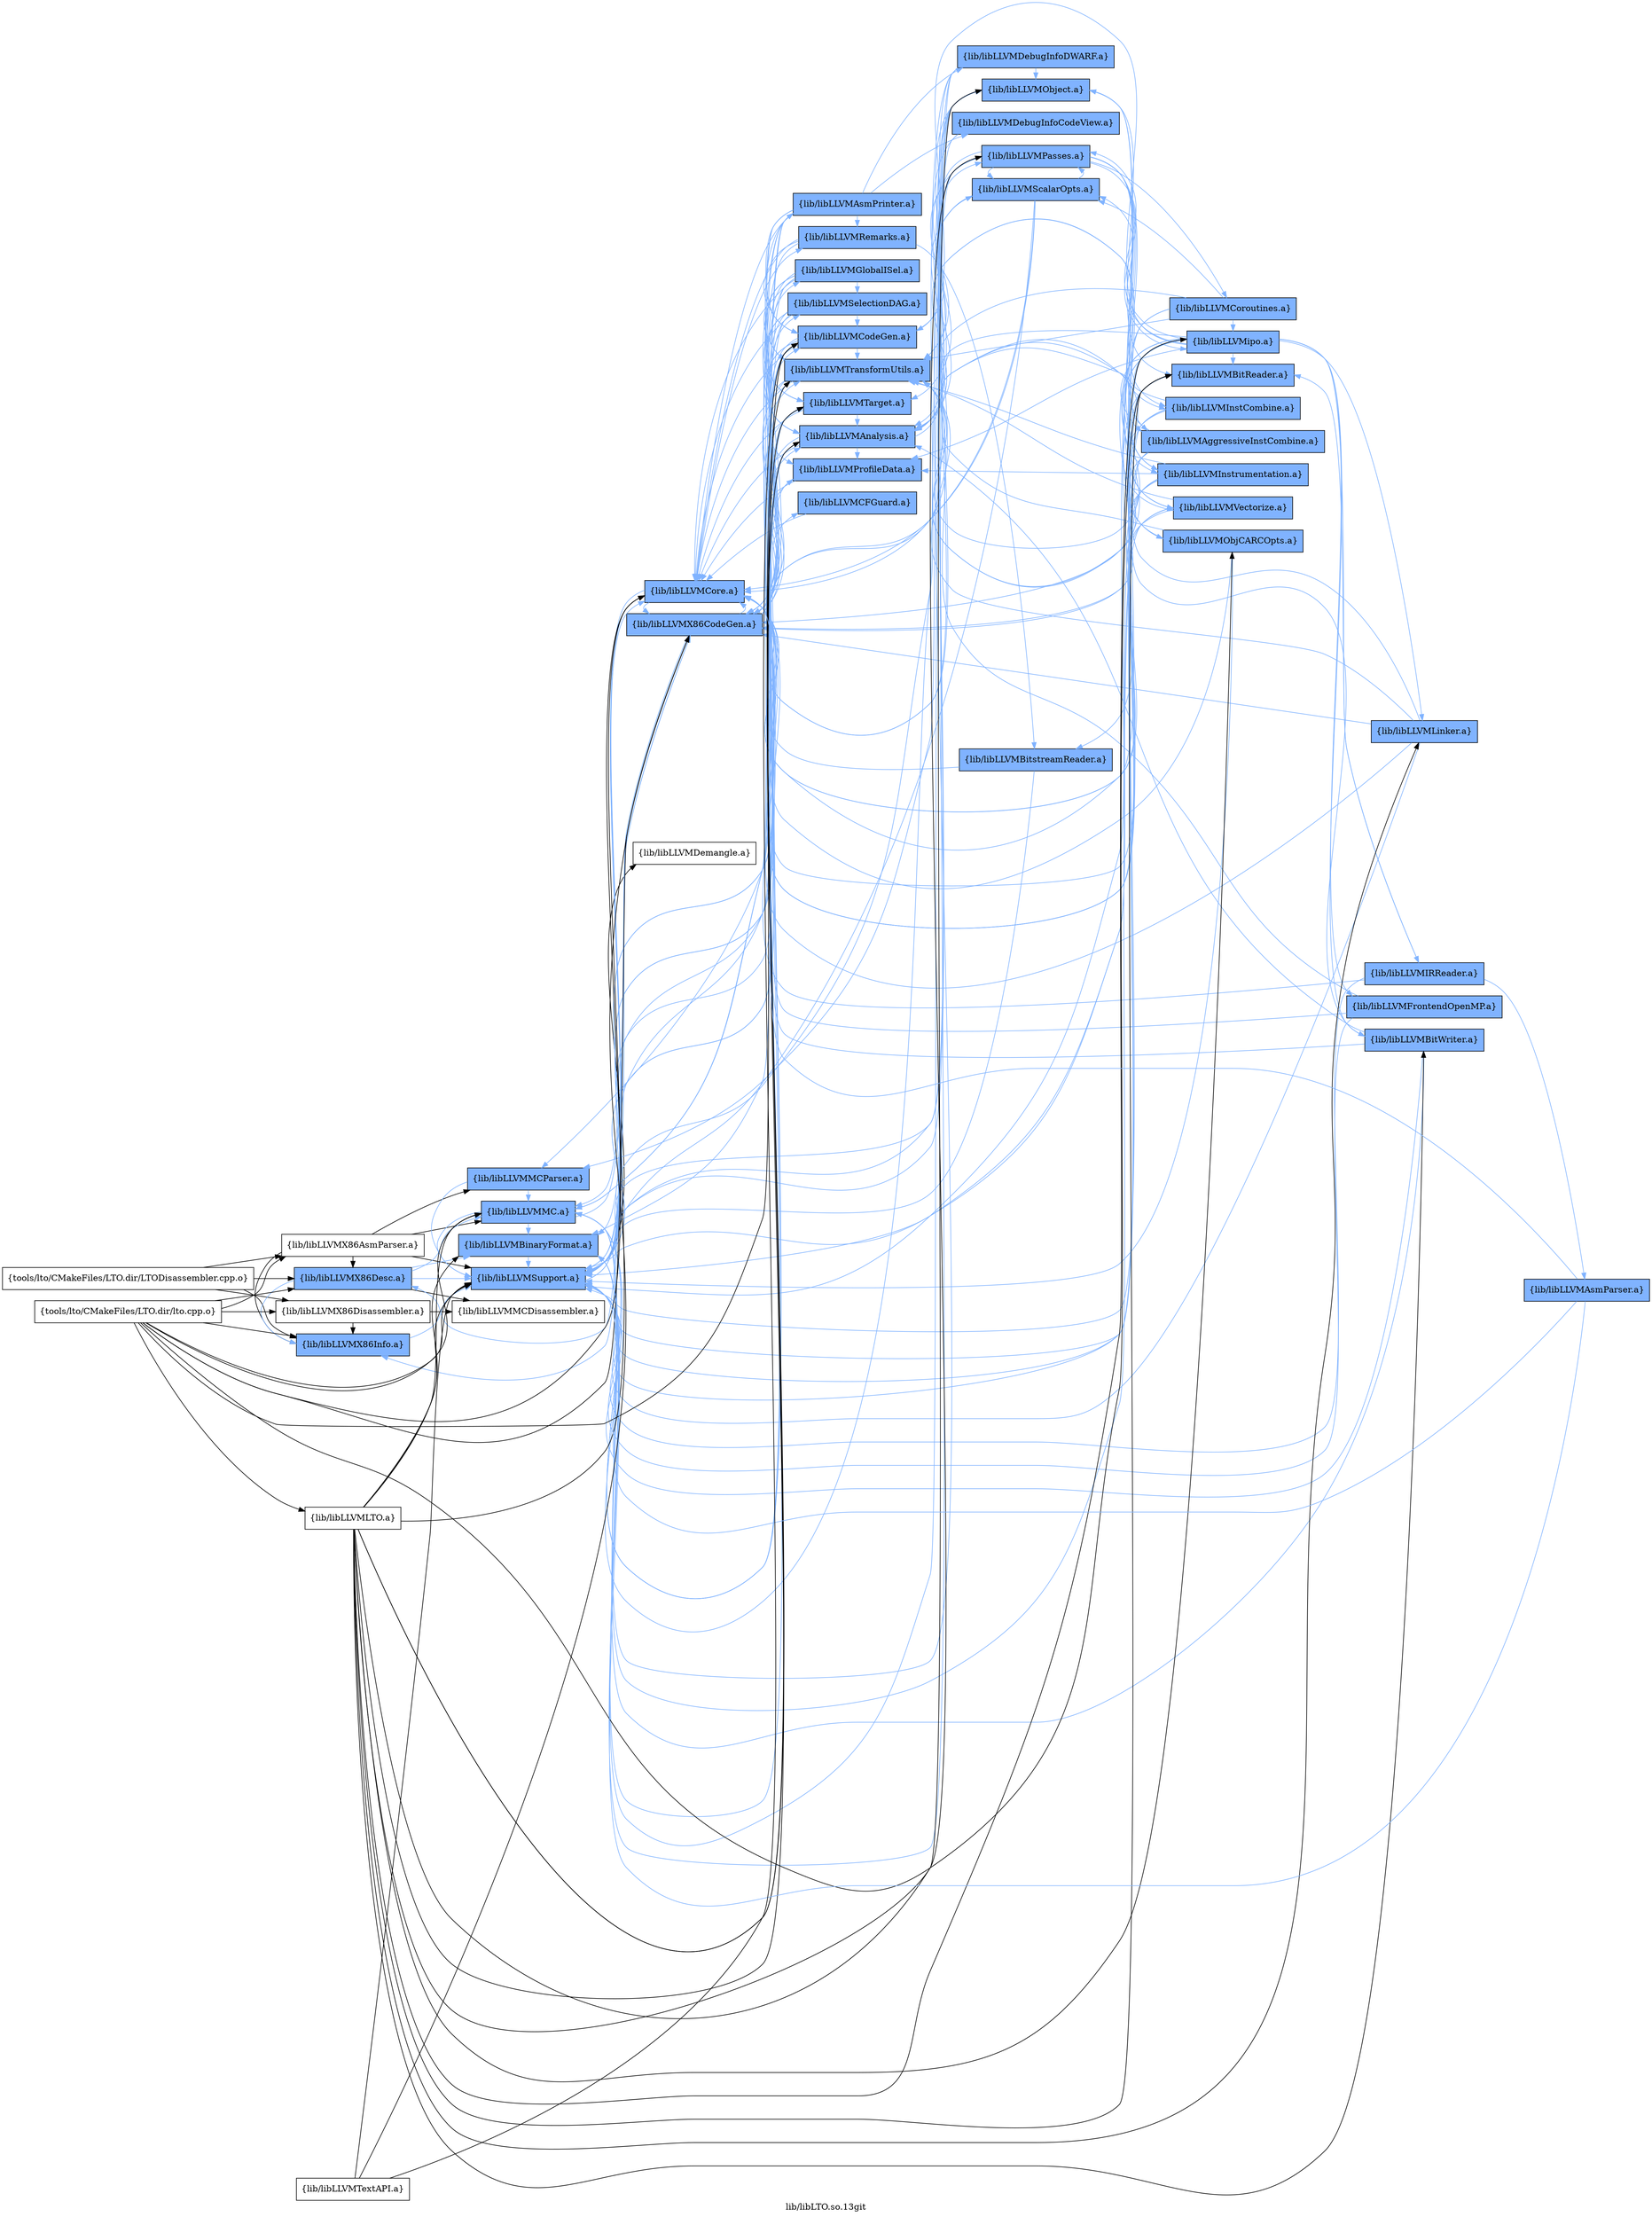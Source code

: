 digraph "lib/libLTO.so.13git" {
	label="lib/libLTO.so.13git";
	rankdir=LR;
	{ rank=same; Node0x55d65d8fa738;  }
	{ rank=same; Node0x55d65d902438; Node0x55d65d911118; Node0x55d65d910c18; Node0x55d65d9107b8;  }
	{ rank=same; Node0x55d65d913418; Node0x55d65d90eeb8; Node0x55d65d902618; Node0x55d65d913918; Node0x55d65d90f778;  }
	{ rank=same; Node0x55d65d902938; Node0x55d65d90fe58; Node0x55d65d910b78;  }
	{ rank=same; Node0x55d65d90f958; Node0x55d65d912388; Node0x55d65d912838; Node0x55d65d8edb78; Node0x55d65d9065d8; Node0x55d65d8ed718; Node0x55d65d8ee078; Node0x55d65d903b58; Node0x55d65d9060d8; Node0x55d65d90f318;  }
	{ rank=same; Node0x55d65d8fb458; Node0x55d65d911ed8; Node0x55d65d904378; Node0x55d65d8fe4c8; Node0x55d65d902fc8; Node0x55d65d90ee18;  }
	{ rank=same; Node0x55d65d905318; Node0x55d65d906b78; Node0x55d65d8fef18; Node0x55d65d8fea18; Node0x55d65d8ff878; Node0x55d65d8fb048; Node0x55d65d8fbcc8; Node0x55d65d9102b8;  }
	{ rank=same; Node0x55d65d909008; Node0x55d65d905d18; Node0x55d65d905778; Node0x55d65d8ff378;  }

	Node0x55d65d8fa738 [shape=record,shape=box,group=0,label="{tools/lto/CMakeFiles/LTO.dir/LTODisassembler.cpp.o}"];
	Node0x55d65d8fa738 -> Node0x55d65d902438;
	Node0x55d65d8fa738 -> Node0x55d65d911118;
	Node0x55d65d8fa738 -> Node0x55d65d910c18;
	Node0x55d65d8fa738 -> Node0x55d65d9107b8;
	Node0x55d65d902438 [shape=record,shape=box,group=0,label="{lib/libLLVMX86AsmParser.a}"];
	Node0x55d65d902438 -> Node0x55d65d911118;
	Node0x55d65d902438 -> Node0x55d65d9107b8;
	Node0x55d65d902438 -> Node0x55d65d913418;
	Node0x55d65d902438 -> Node0x55d65d90eeb8;
	Node0x55d65d902438 -> Node0x55d65d902618;
	Node0x55d65d911118 [shape=record,shape=box,group=1,style=filled,fillcolor="0.600000 0.5 1",label="{lib/libLLVMX86Desc.a}"];
	Node0x55d65d911118 -> Node0x55d65d90eeb8[color="0.600000 0.5 1"];
	Node0x55d65d911118 -> Node0x55d65d913418[color="0.600000 0.5 1"];
	Node0x55d65d911118 -> Node0x55d65d9107b8[color="0.600000 0.5 1"];
	Node0x55d65d911118 -> Node0x55d65d913918;
	Node0x55d65d911118 -> Node0x55d65d90f778[color="0.600000 0.5 1"];
	Node0x55d65d910c18 [shape=record,shape=box,group=0,label="{lib/libLLVMX86Disassembler.a}"];
	Node0x55d65d910c18 -> Node0x55d65d9107b8;
	Node0x55d65d910c18 -> Node0x55d65d913918;
	Node0x55d65d9107b8 [shape=record,shape=box,group=1,style=filled,fillcolor="0.600000 0.5 1",label="{lib/libLLVMX86Info.a}"];
	Node0x55d65d9107b8 -> Node0x55d65d913418[color="0.600000 0.5 1"];
	Node0x55d65d8fa148 [shape=record,shape=box,group=0,label="{tools/lto/CMakeFiles/LTO.dir/lto.cpp.o}"];
	Node0x55d65d8fa148 -> Node0x55d65d902438;
	Node0x55d65d8fa148 -> Node0x55d65d902938;
	Node0x55d65d8fa148 -> Node0x55d65d911118;
	Node0x55d65d8fa148 -> Node0x55d65d910c18;
	Node0x55d65d8fa148 -> Node0x55d65d9107b8;
	Node0x55d65d8fa148 -> Node0x55d65d9102b8;
	Node0x55d65d8fa148 -> Node0x55d65d90fe58;
	Node0x55d65d8fa148 -> Node0x55d65d913418;
	Node0x55d65d8fa148 -> Node0x55d65d90f958;
	Node0x55d65d8fa148 -> Node0x55d65d90f3b8;
	Node0x55d65d8fa148 -> Node0x55d65d90eeb8;
	Node0x55d65d902938 [shape=record,shape=box,group=1,style=filled,fillcolor="0.600000 0.5 1",label="{lib/libLLVMX86CodeGen.a}"];
	Node0x55d65d902938 -> Node0x55d65d911118[color="0.600000 0.5 1"];
	Node0x55d65d902938 -> Node0x55d65d9107b8[color="0.600000 0.5 1"];
	Node0x55d65d902938 -> Node0x55d65d90f958[color="0.600000 0.5 1"];
	Node0x55d65d902938 -> Node0x55d65d90fe58[color="0.600000 0.5 1"];
	Node0x55d65d902938 -> Node0x55d65d912388[color="0.600000 0.5 1"];
	Node0x55d65d902938 -> Node0x55d65d90eeb8[color="0.600000 0.5 1"];
	Node0x55d65d902938 -> Node0x55d65d913418[color="0.600000 0.5 1"];
	Node0x55d65d902938 -> Node0x55d65d912838[color="0.600000 0.5 1"];
	Node0x55d65d902938 -> Node0x55d65d8edb78[color="0.600000 0.5 1"];
	Node0x55d65d902938 -> Node0x55d65d9065d8[color="0.600000 0.5 1"];
	Node0x55d65d902938 -> Node0x55d65d8ed718[color="0.600000 0.5 1"];
	Node0x55d65d902938 -> Node0x55d65d8ee078[color="0.600000 0.5 1"];
	Node0x55d65d902938 -> Node0x55d65d903b58[color="0.600000 0.5 1"];
	Node0x55d65d902938 -> Node0x55d65d9060d8[color="0.600000 0.5 1"];
	Node0x55d65d9102b8 [shape=record,shape=box,group=1,style=filled,fillcolor="0.600000 0.5 1",label="{lib/libLLVMBitReader.a}"];
	Node0x55d65d9102b8 -> Node0x55d65d90fe58[color="0.600000 0.5 1"];
	Node0x55d65d9102b8 -> Node0x55d65d913418[color="0.600000 0.5 1"];
	Node0x55d65d9102b8 -> Node0x55d65d90ee18[color="0.600000 0.5 1"];
	Node0x55d65d90fe58 [shape=record,shape=box,group=1,style=filled,fillcolor="0.600000 0.5 1",label="{lib/libLLVMCore.a}"];
	Node0x55d65d90fe58 -> Node0x55d65d913418[color="0.600000 0.5 1"];
	Node0x55d65d90fe58 -> Node0x55d65d90f778[color="0.600000 0.5 1"];
	Node0x55d65d90fe58 -> Node0x55d65d902938[color="0.600000 0.5 1"];
	Node0x55d65d90fe58 -> Node0x55d65d90f318[color="0.600000 0.5 1"];
	Node0x55d65d913418 [shape=record,shape=box,group=1,style=filled,fillcolor="0.600000 0.5 1",label="{lib/libLLVMSupport.a}"];
	Node0x55d65d913418 -> Node0x55d65d902938[color="0.600000 0.5 1"];
	Node0x55d65d913418 -> Node0x55d65d90fe58[color="0.600000 0.5 1"];
	Node0x55d65d913418 -> Node0x55d65d910b78;
	Node0x55d65d90f958 [shape=record,shape=box,group=1,style=filled,fillcolor="0.600000 0.5 1",label="{lib/libLLVMCodeGen.a}"];
	Node0x55d65d90f958 -> Node0x55d65d902938[color="0.600000 0.5 1"];
	Node0x55d65d90f958 -> Node0x55d65d90fe58[color="0.600000 0.5 1"];
	Node0x55d65d90f958 -> Node0x55d65d913418[color="0.600000 0.5 1"];
	Node0x55d65d90f958 -> Node0x55d65d90eeb8[color="0.600000 0.5 1"];
	Node0x55d65d90f958 -> Node0x55d65d9065d8[color="0.600000 0.5 1"];
	Node0x55d65d90f958 -> Node0x55d65d9060d8[color="0.600000 0.5 1"];
	Node0x55d65d90f958 -> Node0x55d65d912838[color="0.600000 0.5 1"];
	Node0x55d65d90f958 -> Node0x55d65d903b58[color="0.600000 0.5 1"];
	Node0x55d65d90f958 -> Node0x55d65d8fb458[color="0.600000 0.5 1"];
	Node0x55d65d90f3b8 [shape=record,shape=box,group=0,label="{lib/libLLVMLTO.a}"];
	Node0x55d65d90f3b8 -> Node0x55d65d9102b8;
	Node0x55d65d90f3b8 -> Node0x55d65d90fe58;
	Node0x55d65d90f3b8 -> Node0x55d65d913418;
	Node0x55d65d90f3b8 -> Node0x55d65d909008;
	Node0x55d65d90f3b8 -> Node0x55d65d8ff878;
	Node0x55d65d90f3b8 -> Node0x55d65d8ff378;
	Node0x55d65d90f3b8 -> Node0x55d65d9065d8;
	Node0x55d65d90f3b8 -> Node0x55d65d902fc8;
	Node0x55d65d90f3b8 -> Node0x55d65d90eeb8;
	Node0x55d65d90f3b8 -> Node0x55d65d912838;
	Node0x55d65d90f3b8 -> Node0x55d65d8fe4c8;
	Node0x55d65d90f3b8 -> Node0x55d65d9060d8;
	Node0x55d65d90f3b8 -> Node0x55d65d90f778;
	Node0x55d65d90f3b8 -> Node0x55d65d8fef18;
	Node0x55d65d90eeb8 [shape=record,shape=box,group=1,style=filled,fillcolor="0.600000 0.5 1",label="{lib/libLLVMMC.a}"];
	Node0x55d65d90eeb8 -> Node0x55d65d913418[color="0.600000 0.5 1"];
	Node0x55d65d90eeb8 -> Node0x55d65d90f778[color="0.600000 0.5 1"];
	Node0x55d65d90eeb8 -> Node0x55d65d902938[color="0.600000 0.5 1"];
	Node0x55d65d902618 [shape=record,shape=box,group=1,style=filled,fillcolor="0.600000 0.5 1",label="{lib/libLLVMMCParser.a}"];
	Node0x55d65d902618 -> Node0x55d65d913418[color="0.600000 0.5 1"];
	Node0x55d65d902618 -> Node0x55d65d90eeb8[color="0.600000 0.5 1"];
	Node0x55d65d912388 [shape=record,shape=box,group=1,style=filled,fillcolor="0.600000 0.5 1",label="{lib/libLLVMAsmPrinter.a}"];
	Node0x55d65d912388 -> Node0x55d65d90fe58[color="0.600000 0.5 1"];
	Node0x55d65d912388 -> Node0x55d65d90f958[color="0.600000 0.5 1"];
	Node0x55d65d912388 -> Node0x55d65d913418[color="0.600000 0.5 1"];
	Node0x55d65d912388 -> Node0x55d65d90eeb8[color="0.600000 0.5 1"];
	Node0x55d65d912388 -> Node0x55d65d912838[color="0.600000 0.5 1"];
	Node0x55d65d912388 -> Node0x55d65d9065d8[color="0.600000 0.5 1"];
	Node0x55d65d912388 -> Node0x55d65d90f778[color="0.600000 0.5 1"];
	Node0x55d65d912388 -> Node0x55d65d90f318[color="0.600000 0.5 1"];
	Node0x55d65d912388 -> Node0x55d65d902618[color="0.600000 0.5 1"];
	Node0x55d65d912388 -> Node0x55d65d911ed8[color="0.600000 0.5 1"];
	Node0x55d65d912388 -> Node0x55d65d904378[color="0.600000 0.5 1"];
	Node0x55d65d912838 [shape=record,shape=box,group=1,style=filled,fillcolor="0.600000 0.5 1",label="{lib/libLLVMTarget.a}"];
	Node0x55d65d912838 -> Node0x55d65d90fe58[color="0.600000 0.5 1"];
	Node0x55d65d912838 -> Node0x55d65d913418[color="0.600000 0.5 1"];
	Node0x55d65d912838 -> Node0x55d65d90eeb8[color="0.600000 0.5 1"];
	Node0x55d65d912838 -> Node0x55d65d9065d8[color="0.600000 0.5 1"];
	Node0x55d65d8edb78 [shape=record,shape=box,group=1,style=filled,fillcolor="0.600000 0.5 1",label="{lib/libLLVMSelectionDAG.a}"];
	Node0x55d65d8edb78 -> Node0x55d65d90fe58[color="0.600000 0.5 1"];
	Node0x55d65d8edb78 -> Node0x55d65d90f958[color="0.600000 0.5 1"];
	Node0x55d65d8edb78 -> Node0x55d65d913418[color="0.600000 0.5 1"];
	Node0x55d65d8edb78 -> Node0x55d65d9065d8[color="0.600000 0.5 1"];
	Node0x55d65d8edb78 -> Node0x55d65d90eeb8[color="0.600000 0.5 1"];
	Node0x55d65d8edb78 -> Node0x55d65d912838[color="0.600000 0.5 1"];
	Node0x55d65d8edb78 -> Node0x55d65d9060d8[color="0.600000 0.5 1"];
	Node0x55d65d8edb78 -> Node0x55d65d902938[color="0.600000 0.5 1"];
	Node0x55d65d9065d8 [shape=record,shape=box,group=1,style=filled,fillcolor="0.600000 0.5 1",label="{lib/libLLVMAnalysis.a}"];
	Node0x55d65d9065d8 -> Node0x55d65d902938[color="0.600000 0.5 1"];
	Node0x55d65d9065d8 -> Node0x55d65d90fe58[color="0.600000 0.5 1"];
	Node0x55d65d9065d8 -> Node0x55d65d913418[color="0.600000 0.5 1"];
	Node0x55d65d9065d8 -> Node0x55d65d8fe4c8[color="0.600000 0.5 1"];
	Node0x55d65d9065d8 -> Node0x55d65d903b58[color="0.600000 0.5 1"];
	Node0x55d65d9065d8 -> Node0x55d65d90f778[color="0.600000 0.5 1"];
	Node0x55d65d9065d8 -> Node0x55d65d902fc8[color="0.600000 0.5 1"];
	Node0x55d65d8ed718 [shape=record,shape=box,group=1,style=filled,fillcolor="0.600000 0.5 1",label="{lib/libLLVMGlobalISel.a}"];
	Node0x55d65d8ed718 -> Node0x55d65d90f958[color="0.600000 0.5 1"];
	Node0x55d65d8ed718 -> Node0x55d65d90fe58[color="0.600000 0.5 1"];
	Node0x55d65d8ed718 -> Node0x55d65d913418[color="0.600000 0.5 1"];
	Node0x55d65d8ed718 -> Node0x55d65d90eeb8[color="0.600000 0.5 1"];
	Node0x55d65d8ed718 -> Node0x55d65d912838[color="0.600000 0.5 1"];
	Node0x55d65d8ed718 -> Node0x55d65d8edb78[color="0.600000 0.5 1"];
	Node0x55d65d8ed718 -> Node0x55d65d9065d8[color="0.600000 0.5 1"];
	Node0x55d65d8ed718 -> Node0x55d65d902938[color="0.600000 0.5 1"];
	Node0x55d65d8ed718 -> Node0x55d65d9060d8[color="0.600000 0.5 1"];
	Node0x55d65d8ee078 [shape=record,shape=box,group=1,style=filled,fillcolor="0.600000 0.5 1",label="{lib/libLLVMCFGuard.a}"];
	Node0x55d65d8ee078 -> Node0x55d65d90fe58[color="0.600000 0.5 1"];
	Node0x55d65d903b58 [shape=record,shape=box,group=1,style=filled,fillcolor="0.600000 0.5 1",label="{lib/libLLVMProfileData.a}"];
	Node0x55d65d903b58 -> Node0x55d65d90fe58[color="0.600000 0.5 1"];
	Node0x55d65d903b58 -> Node0x55d65d913418[color="0.600000 0.5 1"];
	Node0x55d65d9060d8 [shape=record,shape=box,group=1,style=filled,fillcolor="0.600000 0.5 1",label="{lib/libLLVMTransformUtils.a}"];
	Node0x55d65d9060d8 -> Node0x55d65d90fe58[color="0.600000 0.5 1"];
	Node0x55d65d9060d8 -> Node0x55d65d913418[color="0.600000 0.5 1"];
	Node0x55d65d9060d8 -> Node0x55d65d902938[color="0.600000 0.5 1"];
	Node0x55d65d9060d8 -> Node0x55d65d9065d8[color="0.600000 0.5 1"];
	Node0x55d65d913918 [shape=record,shape=box,group=0,label="{lib/libLLVMMCDisassembler.a}"];
	Node0x55d65d90f778 [shape=record,shape=box,group=1,style=filled,fillcolor="0.600000 0.5 1",label="{lib/libLLVMBinaryFormat.a}"];
	Node0x55d65d90f778 -> Node0x55d65d913418[color="0.600000 0.5 1"];
	Node0x55d65d90ee18 [shape=record,shape=box,group=1,style=filled,fillcolor="0.600000 0.5 1",label="{lib/libLLVMBitstreamReader.a}"];
	Node0x55d65d90ee18 -> Node0x55d65d90fe58[color="0.600000 0.5 1"];
	Node0x55d65d90ee18 -> Node0x55d65d913418[color="0.600000 0.5 1"];
	Node0x55d65d90f318 [shape=record,shape=box,group=1,style=filled,fillcolor="0.600000 0.5 1",label="{lib/libLLVMRemarks.a}"];
	Node0x55d65d90f318 -> Node0x55d65d913418[color="0.600000 0.5 1"];
	Node0x55d65d90f318 -> Node0x55d65d90fe58[color="0.600000 0.5 1"];
	Node0x55d65d90f318 -> Node0x55d65d90ee18[color="0.600000 0.5 1"];
	Node0x55d65d90f318 -> Node0x55d65d90f958[color="0.600000 0.5 1"];
	Node0x55d65d8fb458 [shape=record,shape=box,group=1,style=filled,fillcolor="0.600000 0.5 1",label="{lib/libLLVMScalarOpts.a}"];
	Node0x55d65d8fb458 -> Node0x55d65d90fe58[color="0.600000 0.5 1"];
	Node0x55d65d8fb458 -> Node0x55d65d913418[color="0.600000 0.5 1"];
	Node0x55d65d8fb458 -> Node0x55d65d9065d8[color="0.600000 0.5 1"];
	Node0x55d65d8fb458 -> Node0x55d65d9060d8[color="0.600000 0.5 1"];
	Node0x55d65d8fb458 -> Node0x55d65d902938[color="0.600000 0.5 1"];
	Node0x55d65d8fb458 -> Node0x55d65d8fe4c8[color="0.600000 0.5 1"];
	Node0x55d65d909008 [shape=record,shape=box,group=1,style=filled,fillcolor="0.600000 0.5 1",label="{lib/libLLVMLinker.a}"];
	Node0x55d65d909008 -> Node0x55d65d902938[color="0.600000 0.5 1"];
	Node0x55d65d909008 -> Node0x55d65d90fe58[color="0.600000 0.5 1"];
	Node0x55d65d909008 -> Node0x55d65d913418[color="0.600000 0.5 1"];
	Node0x55d65d909008 -> Node0x55d65d9060d8[color="0.600000 0.5 1"];
	Node0x55d65d909008 -> Node0x55d65d902fc8[color="0.600000 0.5 1"];
	Node0x55d65d8ff878 [shape=record,shape=box,group=1,style=filled,fillcolor="0.600000 0.5 1",label="{lib/libLLVMipo.a}"];
	Node0x55d65d8ff878 -> Node0x55d65d90fe58[color="0.600000 0.5 1"];
	Node0x55d65d8ff878 -> Node0x55d65d913418[color="0.600000 0.5 1"];
	Node0x55d65d8ff878 -> Node0x55d65d9060d8[color="0.600000 0.5 1"];
	Node0x55d65d8ff878 -> Node0x55d65d9065d8[color="0.600000 0.5 1"];
	Node0x55d65d8ff878 -> Node0x55d65d902938[color="0.600000 0.5 1"];
	Node0x55d65d8ff878 -> Node0x55d65d9102b8[color="0.600000 0.5 1"];
	Node0x55d65d8ff878 -> Node0x55d65d909008[color="0.600000 0.5 1"];
	Node0x55d65d8ff878 -> Node0x55d65d905d18[color="0.600000 0.5 1"];
	Node0x55d65d8ff878 -> Node0x55d65d90f958[color="0.600000 0.5 1"];
	Node0x55d65d8ff878 -> Node0x55d65d905778[color="0.600000 0.5 1"];
	Node0x55d65d8ff878 -> Node0x55d65d905318[color="0.600000 0.5 1"];
	Node0x55d65d8ff878 -> Node0x55d65d8fb458[color="0.600000 0.5 1"];
	Node0x55d65d8ff878 -> Node0x55d65d8fb048[color="0.600000 0.5 1"];
	Node0x55d65d8ff878 -> Node0x55d65d8fbcc8[color="0.600000 0.5 1"];
	Node0x55d65d8ff878 -> Node0x55d65d906b78[color="0.600000 0.5 1"];
	Node0x55d65d8ff878 -> Node0x55d65d903b58[color="0.600000 0.5 1"];
	Node0x55d65d8ff878 -> Node0x55d65d8fe4c8[color="0.600000 0.5 1"];
	Node0x55d65d8ff878 -> Node0x55d65d8ff378[color="0.600000 0.5 1"];
	Node0x55d65d8ff378 [shape=record,shape=box,group=1,style=filled,fillcolor="0.600000 0.5 1",label="{lib/libLLVMBitWriter.a}"];
	Node0x55d65d8ff378 -> Node0x55d65d90fe58[color="0.600000 0.5 1"];
	Node0x55d65d8ff378 -> Node0x55d65d913418[color="0.600000 0.5 1"];
	Node0x55d65d8ff378 -> Node0x55d65d90eeb8[color="0.600000 0.5 1"];
	Node0x55d65d8ff378 -> Node0x55d65d9065d8[color="0.600000 0.5 1"];
	Node0x55d65d8ff378 -> Node0x55d65d902fc8[color="0.600000 0.5 1"];
	Node0x55d65d902fc8 [shape=record,shape=box,group=1,style=filled,fillcolor="0.600000 0.5 1",label="{lib/libLLVMObject.a}"];
	Node0x55d65d902fc8 -> Node0x55d65d913418[color="0.600000 0.5 1"];
	Node0x55d65d902fc8 -> Node0x55d65d90f778[color="0.600000 0.5 1"];
	Node0x55d65d902fc8 -> Node0x55d65d9102b8[color="0.600000 0.5 1"];
	Node0x55d65d902fc8 -> Node0x55d65d90fe58[color="0.600000 0.5 1"];
	Node0x55d65d902fc8 -> Node0x55d65d90eeb8[color="0.600000 0.5 1"];
	Node0x55d65d902fc8 -> Node0x55d65d902618[color="0.600000 0.5 1"];
	Node0x55d65d8fe4c8 [shape=record,shape=box,group=1,style=filled,fillcolor="0.600000 0.5 1",label="{lib/libLLVMPasses.a}"];
	Node0x55d65d8fe4c8 -> Node0x55d65d90fe58[color="0.600000 0.5 1"];
	Node0x55d65d8fe4c8 -> Node0x55d65d913418[color="0.600000 0.5 1"];
	Node0x55d65d8fe4c8 -> Node0x55d65d905318[color="0.600000 0.5 1"];
	Node0x55d65d8fe4c8 -> Node0x55d65d906b78[color="0.600000 0.5 1"];
	Node0x55d65d8fe4c8 -> Node0x55d65d912838[color="0.600000 0.5 1"];
	Node0x55d65d8fe4c8 -> Node0x55d65d8fef18[color="0.600000 0.5 1"];
	Node0x55d65d8fe4c8 -> Node0x55d65d8fea18[color="0.600000 0.5 1"];
	Node0x55d65d8fe4c8 -> Node0x55d65d8ff878[color="0.600000 0.5 1"];
	Node0x55d65d8fe4c8 -> Node0x55d65d8fb458[color="0.600000 0.5 1"];
	Node0x55d65d8fe4c8 -> Node0x55d65d8fb048[color="0.600000 0.5 1"];
	Node0x55d65d8fe4c8 -> Node0x55d65d8fbcc8[color="0.600000 0.5 1"];
	Node0x55d65d8fe4c8 -> Node0x55d65d9060d8[color="0.600000 0.5 1"];
	Node0x55d65d8fe4c8 -> Node0x55d65d9065d8[color="0.600000 0.5 1"];
	Node0x55d65d8fef18 [shape=record,shape=box,group=1,style=filled,fillcolor="0.600000 0.5 1",label="{lib/libLLVMObjCARCOpts.a}"];
	Node0x55d65d8fef18 -> Node0x55d65d90fe58[color="0.600000 0.5 1"];
	Node0x55d65d8fef18 -> Node0x55d65d913418[color="0.600000 0.5 1"];
	Node0x55d65d8fef18 -> Node0x55d65d9060d8[color="0.600000 0.5 1"];
	Node0x55d65d8fef18 -> Node0x55d65d9065d8[color="0.600000 0.5 1"];
	Node0x55d65d911ed8 [shape=record,shape=box,group=1,style=filled,fillcolor="0.600000 0.5 1",label="{lib/libLLVMDebugInfoDWARF.a}"];
	Node0x55d65d911ed8 -> Node0x55d65d90eeb8[color="0.600000 0.5 1"];
	Node0x55d65d911ed8 -> Node0x55d65d913418[color="0.600000 0.5 1"];
	Node0x55d65d911ed8 -> Node0x55d65d90f778[color="0.600000 0.5 1"];
	Node0x55d65d911ed8 -> Node0x55d65d90fe58[color="0.600000 0.5 1"];
	Node0x55d65d911ed8 -> Node0x55d65d902fc8[color="0.600000 0.5 1"];
	Node0x55d65d904378 [shape=record,shape=box,group=1,style=filled,fillcolor="0.600000 0.5 1",label="{lib/libLLVMDebugInfoCodeView.a}"];
	Node0x55d65d904378 -> Node0x55d65d913418[color="0.600000 0.5 1"];
	Node0x55d65d904378 -> Node0x55d65d902938[color="0.600000 0.5 1"];
	Node0x55d65d905318 [shape=record,shape=box,group=1,style=filled,fillcolor="0.600000 0.5 1",label="{lib/libLLVMVectorize.a}"];
	Node0x55d65d905318 -> Node0x55d65d90fe58[color="0.600000 0.5 1"];
	Node0x55d65d905318 -> Node0x55d65d913418[color="0.600000 0.5 1"];
	Node0x55d65d905318 -> Node0x55d65d9060d8[color="0.600000 0.5 1"];
	Node0x55d65d905318 -> Node0x55d65d9065d8[color="0.600000 0.5 1"];
	Node0x55d65d905318 -> Node0x55d65d902938[color="0.600000 0.5 1"];
	Node0x55d65d906b78 [shape=record,shape=box,group=1,style=filled,fillcolor="0.600000 0.5 1",label="{lib/libLLVMInstrumentation.a}"];
	Node0x55d65d906b78 -> Node0x55d65d90fe58[color="0.600000 0.5 1"];
	Node0x55d65d906b78 -> Node0x55d65d913418[color="0.600000 0.5 1"];
	Node0x55d65d906b78 -> Node0x55d65d90eeb8[color="0.600000 0.5 1"];
	Node0x55d65d906b78 -> Node0x55d65d9060d8[color="0.600000 0.5 1"];
	Node0x55d65d906b78 -> Node0x55d65d9065d8[color="0.600000 0.5 1"];
	Node0x55d65d906b78 -> Node0x55d65d903b58[color="0.600000 0.5 1"];
	Node0x55d65d906b78 -> Node0x55d65d902938[color="0.600000 0.5 1"];
	Node0x55d65d8fea18 [shape=record,shape=box,group=1,style=filled,fillcolor="0.600000 0.5 1",label="{lib/libLLVMCoroutines.a}"];
	Node0x55d65d8fea18 -> Node0x55d65d90fe58[color="0.600000 0.5 1"];
	Node0x55d65d8fea18 -> Node0x55d65d8fb458[color="0.600000 0.5 1"];
	Node0x55d65d8fea18 -> Node0x55d65d913418[color="0.600000 0.5 1"];
	Node0x55d65d8fea18 -> Node0x55d65d8ff878[color="0.600000 0.5 1"];
	Node0x55d65d8fea18 -> Node0x55d65d9060d8[color="0.600000 0.5 1"];
	Node0x55d65d8fea18 -> Node0x55d65d9065d8[color="0.600000 0.5 1"];
	Node0x55d65d8fb048 [shape=record,shape=box,group=1,style=filled,fillcolor="0.600000 0.5 1",label="{lib/libLLVMAggressiveInstCombine.a}"];
	Node0x55d65d8fb048 -> Node0x55d65d90fe58[color="0.600000 0.5 1"];
	Node0x55d65d8fb048 -> Node0x55d65d913418[color="0.600000 0.5 1"];
	Node0x55d65d8fb048 -> Node0x55d65d9060d8[color="0.600000 0.5 1"];
	Node0x55d65d8fb048 -> Node0x55d65d9065d8[color="0.600000 0.5 1"];
	Node0x55d65d8fbcc8 [shape=record,shape=box,group=1,style=filled,fillcolor="0.600000 0.5 1",label="{lib/libLLVMInstCombine.a}"];
	Node0x55d65d8fbcc8 -> Node0x55d65d90fe58[color="0.600000 0.5 1"];
	Node0x55d65d8fbcc8 -> Node0x55d65d913418[color="0.600000 0.5 1"];
	Node0x55d65d8fbcc8 -> Node0x55d65d9060d8[color="0.600000 0.5 1"];
	Node0x55d65d8fbcc8 -> Node0x55d65d9065d8[color="0.600000 0.5 1"];
	Node0x55d65d905d18 [shape=record,shape=box,group=1,style=filled,fillcolor="0.600000 0.5 1",label="{lib/libLLVMIRReader.a}"];
	Node0x55d65d905d18 -> Node0x55d65d9102b8[color="0.600000 0.5 1"];
	Node0x55d65d905d18 -> Node0x55d65d90fe58[color="0.600000 0.5 1"];
	Node0x55d65d905d18 -> Node0x55d65d913418[color="0.600000 0.5 1"];
	Node0x55d65d905d18 -> Node0x55d65d904f08[color="0.600000 0.5 1"];
	Node0x55d65d905778 [shape=record,shape=box,group=1,style=filled,fillcolor="0.600000 0.5 1",label="{lib/libLLVMFrontendOpenMP.a}"];
	Node0x55d65d905778 -> Node0x55d65d90fe58[color="0.600000 0.5 1"];
	Node0x55d65d905778 -> Node0x55d65d913418[color="0.600000 0.5 1"];
	Node0x55d65d905778 -> Node0x55d65d9060d8[color="0.600000 0.5 1"];
	Node0x55d65d904f08 [shape=record,shape=box,group=1,style=filled,fillcolor="0.600000 0.5 1",label="{lib/libLLVMAsmParser.a}"];
	Node0x55d65d904f08 -> Node0x55d65d90fe58[color="0.600000 0.5 1"];
	Node0x55d65d904f08 -> Node0x55d65d913418[color="0.600000 0.5 1"];
	Node0x55d65d904f08 -> Node0x55d65d90f778[color="0.600000 0.5 1"];
	Node0x55d65d9048c8 [shape=record,shape=box,group=0,label="{lib/libLLVMTextAPI.a}"];
	Node0x55d65d9048c8 -> Node0x55d65d913418;
	Node0x55d65d9048c8 -> Node0x55d65d90f958;
	Node0x55d65d9048c8 -> Node0x55d65d902938;
	Node0x55d65d910b78 [shape=record,shape=box,group=0,label="{lib/libLLVMDemangle.a}"];
}
